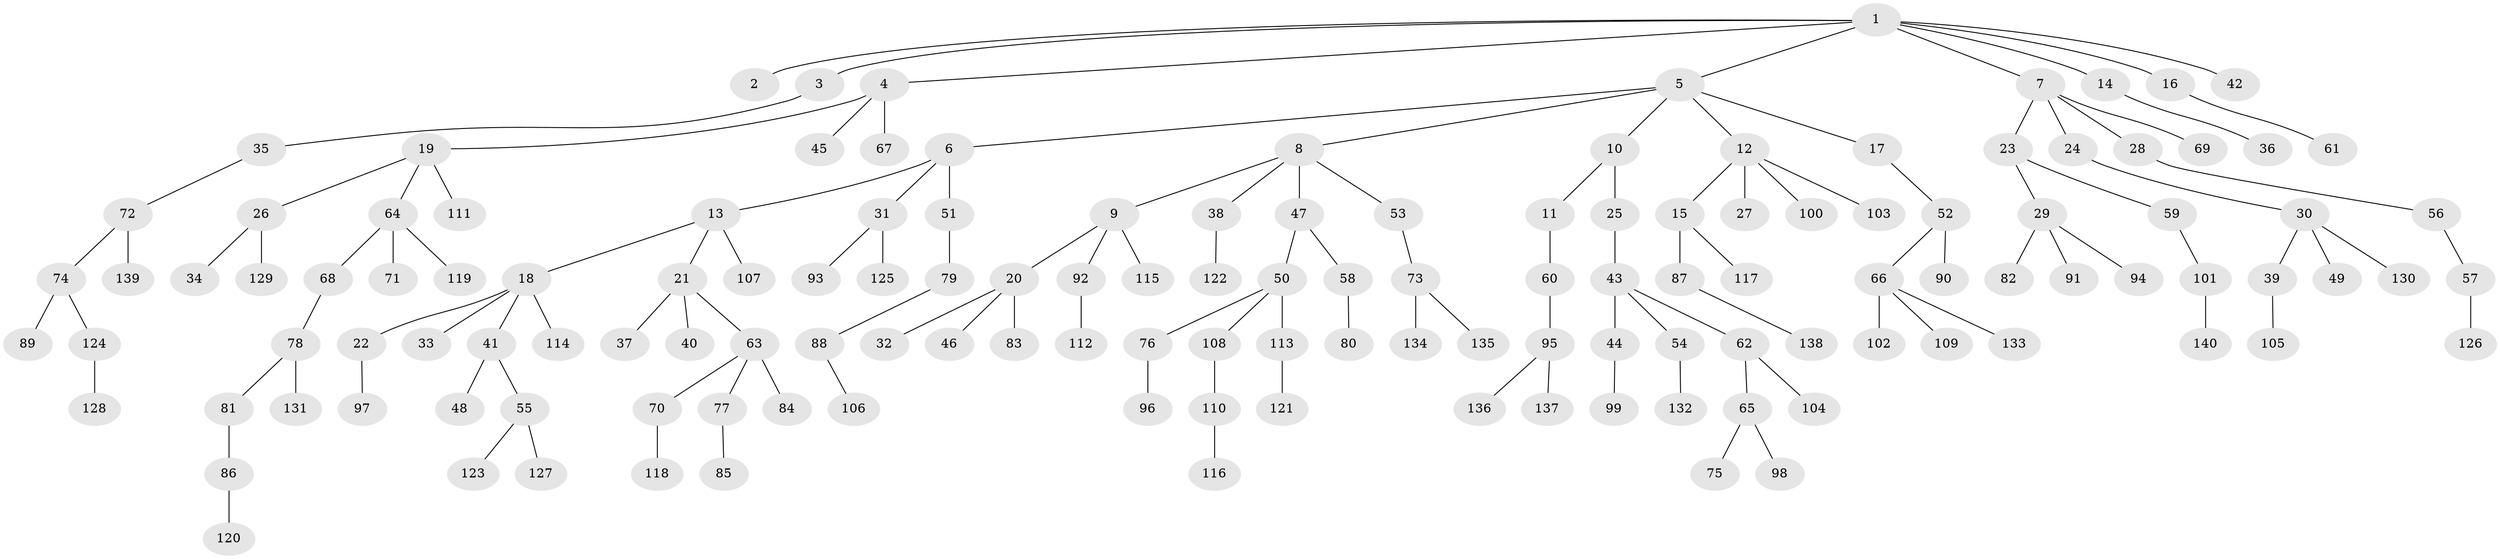 // Generated by graph-tools (version 1.1) at 2025/36/03/09/25 02:36:53]
// undirected, 140 vertices, 139 edges
graph export_dot {
graph [start="1"]
  node [color=gray90,style=filled];
  1;
  2;
  3;
  4;
  5;
  6;
  7;
  8;
  9;
  10;
  11;
  12;
  13;
  14;
  15;
  16;
  17;
  18;
  19;
  20;
  21;
  22;
  23;
  24;
  25;
  26;
  27;
  28;
  29;
  30;
  31;
  32;
  33;
  34;
  35;
  36;
  37;
  38;
  39;
  40;
  41;
  42;
  43;
  44;
  45;
  46;
  47;
  48;
  49;
  50;
  51;
  52;
  53;
  54;
  55;
  56;
  57;
  58;
  59;
  60;
  61;
  62;
  63;
  64;
  65;
  66;
  67;
  68;
  69;
  70;
  71;
  72;
  73;
  74;
  75;
  76;
  77;
  78;
  79;
  80;
  81;
  82;
  83;
  84;
  85;
  86;
  87;
  88;
  89;
  90;
  91;
  92;
  93;
  94;
  95;
  96;
  97;
  98;
  99;
  100;
  101;
  102;
  103;
  104;
  105;
  106;
  107;
  108;
  109;
  110;
  111;
  112;
  113;
  114;
  115;
  116;
  117;
  118;
  119;
  120;
  121;
  122;
  123;
  124;
  125;
  126;
  127;
  128;
  129;
  130;
  131;
  132;
  133;
  134;
  135;
  136;
  137;
  138;
  139;
  140;
  1 -- 2;
  1 -- 3;
  1 -- 4;
  1 -- 5;
  1 -- 7;
  1 -- 14;
  1 -- 16;
  1 -- 42;
  3 -- 35;
  4 -- 19;
  4 -- 45;
  4 -- 67;
  5 -- 6;
  5 -- 8;
  5 -- 10;
  5 -- 12;
  5 -- 17;
  6 -- 13;
  6 -- 31;
  6 -- 51;
  7 -- 23;
  7 -- 24;
  7 -- 28;
  7 -- 69;
  8 -- 9;
  8 -- 38;
  8 -- 47;
  8 -- 53;
  9 -- 20;
  9 -- 92;
  9 -- 115;
  10 -- 11;
  10 -- 25;
  11 -- 60;
  12 -- 15;
  12 -- 27;
  12 -- 100;
  12 -- 103;
  13 -- 18;
  13 -- 21;
  13 -- 107;
  14 -- 36;
  15 -- 87;
  15 -- 117;
  16 -- 61;
  17 -- 52;
  18 -- 22;
  18 -- 33;
  18 -- 41;
  18 -- 114;
  19 -- 26;
  19 -- 64;
  19 -- 111;
  20 -- 32;
  20 -- 46;
  20 -- 83;
  21 -- 37;
  21 -- 40;
  21 -- 63;
  22 -- 97;
  23 -- 29;
  23 -- 59;
  24 -- 30;
  25 -- 43;
  26 -- 34;
  26 -- 129;
  28 -- 56;
  29 -- 82;
  29 -- 91;
  29 -- 94;
  30 -- 39;
  30 -- 49;
  30 -- 130;
  31 -- 93;
  31 -- 125;
  35 -- 72;
  38 -- 122;
  39 -- 105;
  41 -- 48;
  41 -- 55;
  43 -- 44;
  43 -- 54;
  43 -- 62;
  44 -- 99;
  47 -- 50;
  47 -- 58;
  50 -- 76;
  50 -- 108;
  50 -- 113;
  51 -- 79;
  52 -- 66;
  52 -- 90;
  53 -- 73;
  54 -- 132;
  55 -- 123;
  55 -- 127;
  56 -- 57;
  57 -- 126;
  58 -- 80;
  59 -- 101;
  60 -- 95;
  62 -- 65;
  62 -- 104;
  63 -- 70;
  63 -- 77;
  63 -- 84;
  64 -- 68;
  64 -- 71;
  64 -- 119;
  65 -- 75;
  65 -- 98;
  66 -- 102;
  66 -- 109;
  66 -- 133;
  68 -- 78;
  70 -- 118;
  72 -- 74;
  72 -- 139;
  73 -- 134;
  73 -- 135;
  74 -- 89;
  74 -- 124;
  76 -- 96;
  77 -- 85;
  78 -- 81;
  78 -- 131;
  79 -- 88;
  81 -- 86;
  86 -- 120;
  87 -- 138;
  88 -- 106;
  92 -- 112;
  95 -- 136;
  95 -- 137;
  101 -- 140;
  108 -- 110;
  110 -- 116;
  113 -- 121;
  124 -- 128;
}
